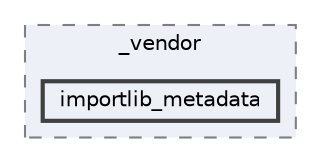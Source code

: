 digraph "C:/Users/LukeMabie/documents/Development/Password_Saver_Using_Django-master/venv/Lib/site-packages/setuptools/_vendor/importlib_metadata"
{
 // LATEX_PDF_SIZE
  bgcolor="transparent";
  edge [fontname=Helvetica,fontsize=10,labelfontname=Helvetica,labelfontsize=10];
  node [fontname=Helvetica,fontsize=10,shape=box,height=0.2,width=0.4];
  compound=true
  subgraph clusterdir_dbb6639ba6d8762114ec36ce5c4e0c5b {
    graph [ bgcolor="#edf0f7", pencolor="grey50", label="_vendor", fontname=Helvetica,fontsize=10 style="filled,dashed", URL="dir_dbb6639ba6d8762114ec36ce5c4e0c5b.html",tooltip=""]
  dir_a0cef292706f535f914a78095c28b746 [label="importlib_metadata", fillcolor="#edf0f7", color="grey25", style="filled,bold", URL="dir_a0cef292706f535f914a78095c28b746.html",tooltip=""];
  }
}
